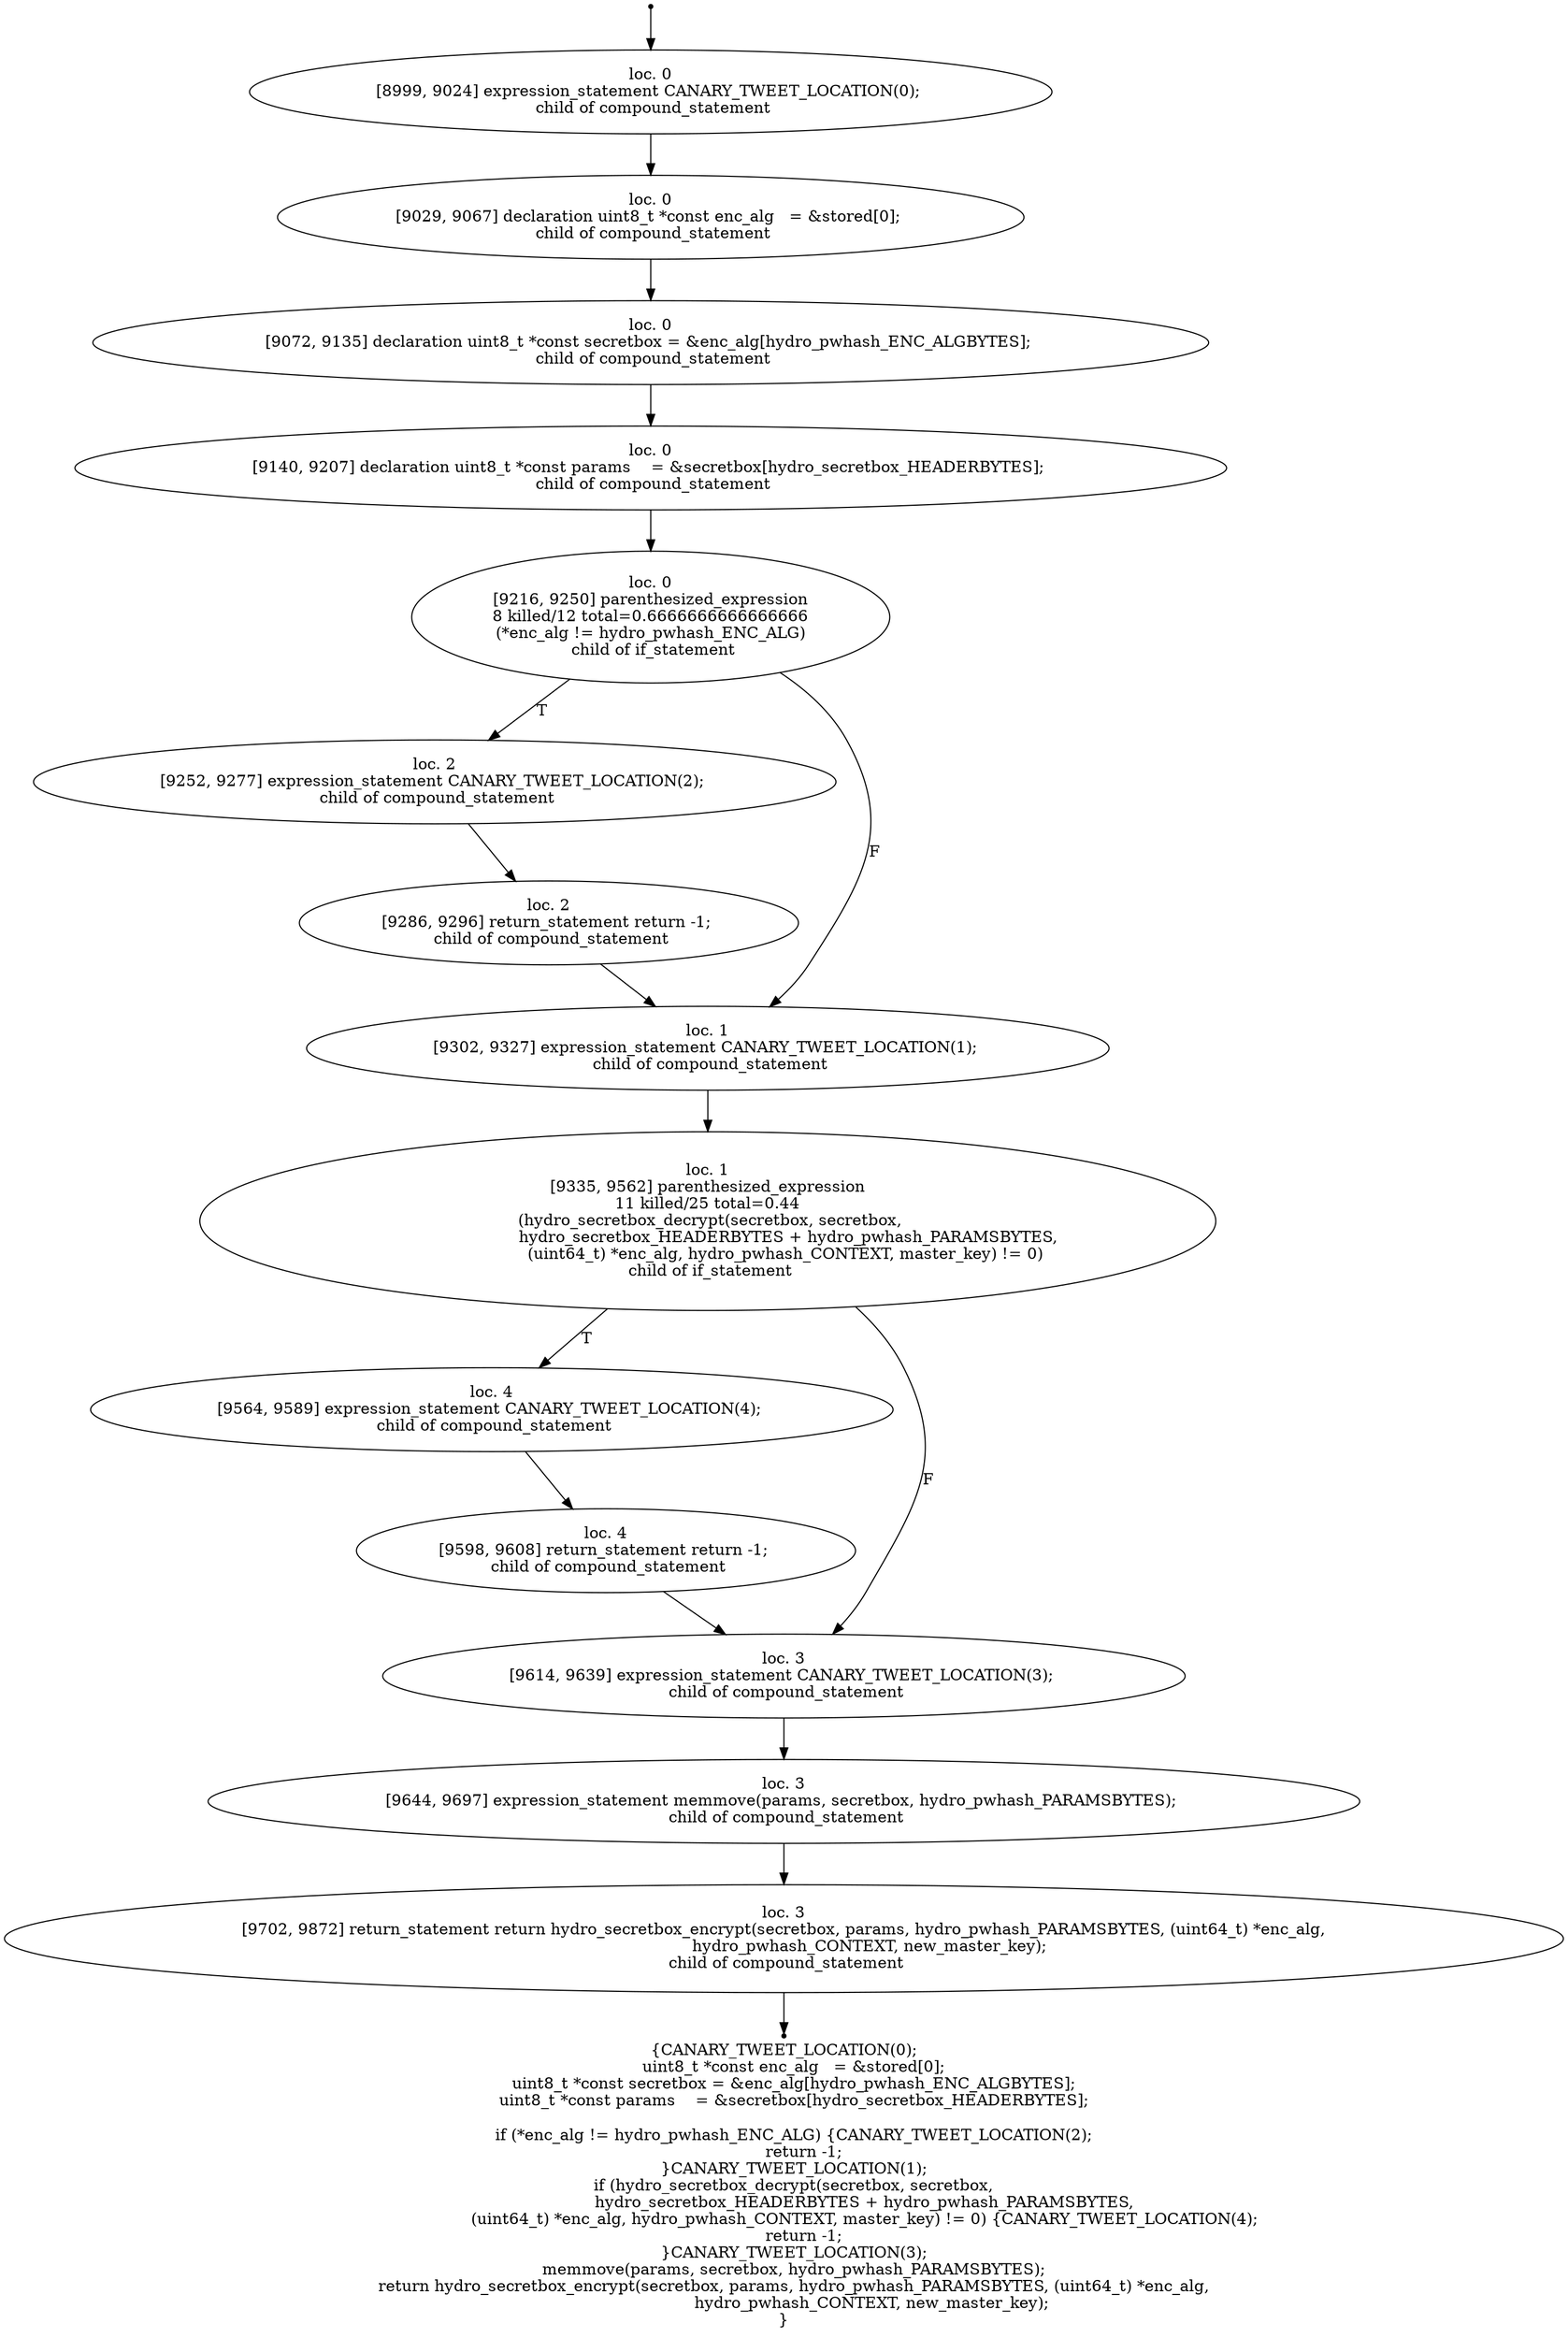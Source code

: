 digraph hydro_pwhash_reencrypt_7 {
	initial [shape=point]
	initial -> "loc. 0
[8999, 9024] expression_statement CANARY_TWEET_LOCATION(0); 
 child of compound_statement"
	final [shape=point]
	"loc. 3
[9702, 9872] return_statement return hydro_secretbox_encrypt(secretbox, params, hydro_pwhash_PARAMSBYTES, (uint64_t) *enc_alg,
                                   hydro_pwhash_CONTEXT, new_master_key); 
 child of compound_statement" -> final
	"loc. 0
[8999, 9024] expression_statement CANARY_TWEET_LOCATION(0); 
 child of compound_statement"
	"loc. 0
[8999, 9024] expression_statement CANARY_TWEET_LOCATION(0); 
 child of compound_statement" -> "loc. 0
[9029, 9067] declaration uint8_t *const enc_alg   = &stored[0]; 
 child of compound_statement"
	"loc. 0
[9029, 9067] declaration uint8_t *const enc_alg   = &stored[0]; 
 child of compound_statement"
	"loc. 0
[9029, 9067] declaration uint8_t *const enc_alg   = &stored[0]; 
 child of compound_statement" -> "loc. 0
[9072, 9135] declaration uint8_t *const secretbox = &enc_alg[hydro_pwhash_ENC_ALGBYTES]; 
 child of compound_statement"
	"loc. 0
[9072, 9135] declaration uint8_t *const secretbox = &enc_alg[hydro_pwhash_ENC_ALGBYTES]; 
 child of compound_statement"
	"loc. 0
[9072, 9135] declaration uint8_t *const secretbox = &enc_alg[hydro_pwhash_ENC_ALGBYTES]; 
 child of compound_statement" -> "loc. 0
[9140, 9207] declaration uint8_t *const params    = &secretbox[hydro_secretbox_HEADERBYTES]; 
 child of compound_statement"
	"loc. 0
[9140, 9207] declaration uint8_t *const params    = &secretbox[hydro_secretbox_HEADERBYTES]; 
 child of compound_statement"
	"loc. 0
[9140, 9207] declaration uint8_t *const params    = &secretbox[hydro_secretbox_HEADERBYTES]; 
 child of compound_statement" -> "loc. 0
[9216, 9250] parenthesized_expression
8 killed/12 total=0.6666666666666666
 (*enc_alg != hydro_pwhash_ENC_ALG) 
 child of if_statement"
	"loc. 0
[9216, 9250] parenthesized_expression
8 killed/12 total=0.6666666666666666
 (*enc_alg != hydro_pwhash_ENC_ALG) 
 child of if_statement"
	"loc. 0
[9216, 9250] parenthesized_expression
8 killed/12 total=0.6666666666666666
 (*enc_alg != hydro_pwhash_ENC_ALG) 
 child of if_statement" -> "loc. 2
[9252, 9277] expression_statement CANARY_TWEET_LOCATION(2); 
 child of compound_statement" [label=T]
	"loc. 0
[9216, 9250] parenthesized_expression
8 killed/12 total=0.6666666666666666
 (*enc_alg != hydro_pwhash_ENC_ALG) 
 child of if_statement" -> "loc. 1
[9302, 9327] expression_statement CANARY_TWEET_LOCATION(1); 
 child of compound_statement" [label=F]
	"loc. 2
[9252, 9277] expression_statement CANARY_TWEET_LOCATION(2); 
 child of compound_statement"
	"loc. 2
[9252, 9277] expression_statement CANARY_TWEET_LOCATION(2); 
 child of compound_statement" -> "loc. 2
[9286, 9296] return_statement return -1; 
 child of compound_statement"
	"loc. 1
[9302, 9327] expression_statement CANARY_TWEET_LOCATION(1); 
 child of compound_statement"
	"loc. 1
[9302, 9327] expression_statement CANARY_TWEET_LOCATION(1); 
 child of compound_statement" -> "loc. 1
[9335, 9562] parenthesized_expression
11 killed/25 total=0.44
 (hydro_secretbox_decrypt(secretbox, secretbox,
                                hydro_secretbox_HEADERBYTES + hydro_pwhash_PARAMSBYTES,
                                (uint64_t) *enc_alg, hydro_pwhash_CONTEXT, master_key) != 0) 
 child of if_statement"
	"loc. 2
[9286, 9296] return_statement return -1; 
 child of compound_statement"
	"loc. 2
[9286, 9296] return_statement return -1; 
 child of compound_statement" -> "loc. 1
[9302, 9327] expression_statement CANARY_TWEET_LOCATION(1); 
 child of compound_statement"
	"loc. 1
[9335, 9562] parenthesized_expression
11 killed/25 total=0.44
 (hydro_secretbox_decrypt(secretbox, secretbox,
                                hydro_secretbox_HEADERBYTES + hydro_pwhash_PARAMSBYTES,
                                (uint64_t) *enc_alg, hydro_pwhash_CONTEXT, master_key) != 0) 
 child of if_statement"
	"loc. 1
[9335, 9562] parenthesized_expression
11 killed/25 total=0.44
 (hydro_secretbox_decrypt(secretbox, secretbox,
                                hydro_secretbox_HEADERBYTES + hydro_pwhash_PARAMSBYTES,
                                (uint64_t) *enc_alg, hydro_pwhash_CONTEXT, master_key) != 0) 
 child of if_statement" -> "loc. 4
[9564, 9589] expression_statement CANARY_TWEET_LOCATION(4); 
 child of compound_statement" [label=T]
	"loc. 1
[9335, 9562] parenthesized_expression
11 killed/25 total=0.44
 (hydro_secretbox_decrypt(secretbox, secretbox,
                                hydro_secretbox_HEADERBYTES + hydro_pwhash_PARAMSBYTES,
                                (uint64_t) *enc_alg, hydro_pwhash_CONTEXT, master_key) != 0) 
 child of if_statement" -> "loc. 3
[9614, 9639] expression_statement CANARY_TWEET_LOCATION(3); 
 child of compound_statement" [label=F]
	"loc. 4
[9564, 9589] expression_statement CANARY_TWEET_LOCATION(4); 
 child of compound_statement"
	"loc. 4
[9564, 9589] expression_statement CANARY_TWEET_LOCATION(4); 
 child of compound_statement" -> "loc. 4
[9598, 9608] return_statement return -1; 
 child of compound_statement"
	"loc. 3
[9614, 9639] expression_statement CANARY_TWEET_LOCATION(3); 
 child of compound_statement"
	"loc. 3
[9614, 9639] expression_statement CANARY_TWEET_LOCATION(3); 
 child of compound_statement" -> "loc. 3
[9644, 9697] expression_statement memmove(params, secretbox, hydro_pwhash_PARAMSBYTES); 
 child of compound_statement"
	"loc. 4
[9598, 9608] return_statement return -1; 
 child of compound_statement"
	"loc. 4
[9598, 9608] return_statement return -1; 
 child of compound_statement" -> "loc. 3
[9614, 9639] expression_statement CANARY_TWEET_LOCATION(3); 
 child of compound_statement"
	"loc. 3
[9644, 9697] expression_statement memmove(params, secretbox, hydro_pwhash_PARAMSBYTES); 
 child of compound_statement"
	"loc. 3
[9644, 9697] expression_statement memmove(params, secretbox, hydro_pwhash_PARAMSBYTES); 
 child of compound_statement" -> "loc. 3
[9702, 9872] return_statement return hydro_secretbox_encrypt(secretbox, params, hydro_pwhash_PARAMSBYTES, (uint64_t) *enc_alg,
                                   hydro_pwhash_CONTEXT, new_master_key); 
 child of compound_statement"
	"loc. 3
[9702, 9872] return_statement return hydro_secretbox_encrypt(secretbox, params, hydro_pwhash_PARAMSBYTES, (uint64_t) *enc_alg,
                                   hydro_pwhash_CONTEXT, new_master_key); 
 child of compound_statement"
	label="{CANARY_TWEET_LOCATION(0);
    uint8_t *const enc_alg   = &stored[0];
    uint8_t *const secretbox = &enc_alg[hydro_pwhash_ENC_ALGBYTES];
    uint8_t *const params    = &secretbox[hydro_secretbox_HEADERBYTES];

    if (*enc_alg != hydro_pwhash_ENC_ALG) {CANARY_TWEET_LOCATION(2);
        return -1;
    }CANARY_TWEET_LOCATION(1);
    if (hydro_secretbox_decrypt(secretbox, secretbox,
                                hydro_secretbox_HEADERBYTES + hydro_pwhash_PARAMSBYTES,
                                (uint64_t) *enc_alg, hydro_pwhash_CONTEXT, master_key) != 0) {CANARY_TWEET_LOCATION(4);
        return -1;
    }CANARY_TWEET_LOCATION(3);
    memmove(params, secretbox, hydro_pwhash_PARAMSBYTES);
    return hydro_secretbox_encrypt(secretbox, params, hydro_pwhash_PARAMSBYTES, (uint64_t) *enc_alg,
                                   hydro_pwhash_CONTEXT, new_master_key);
}"
}
